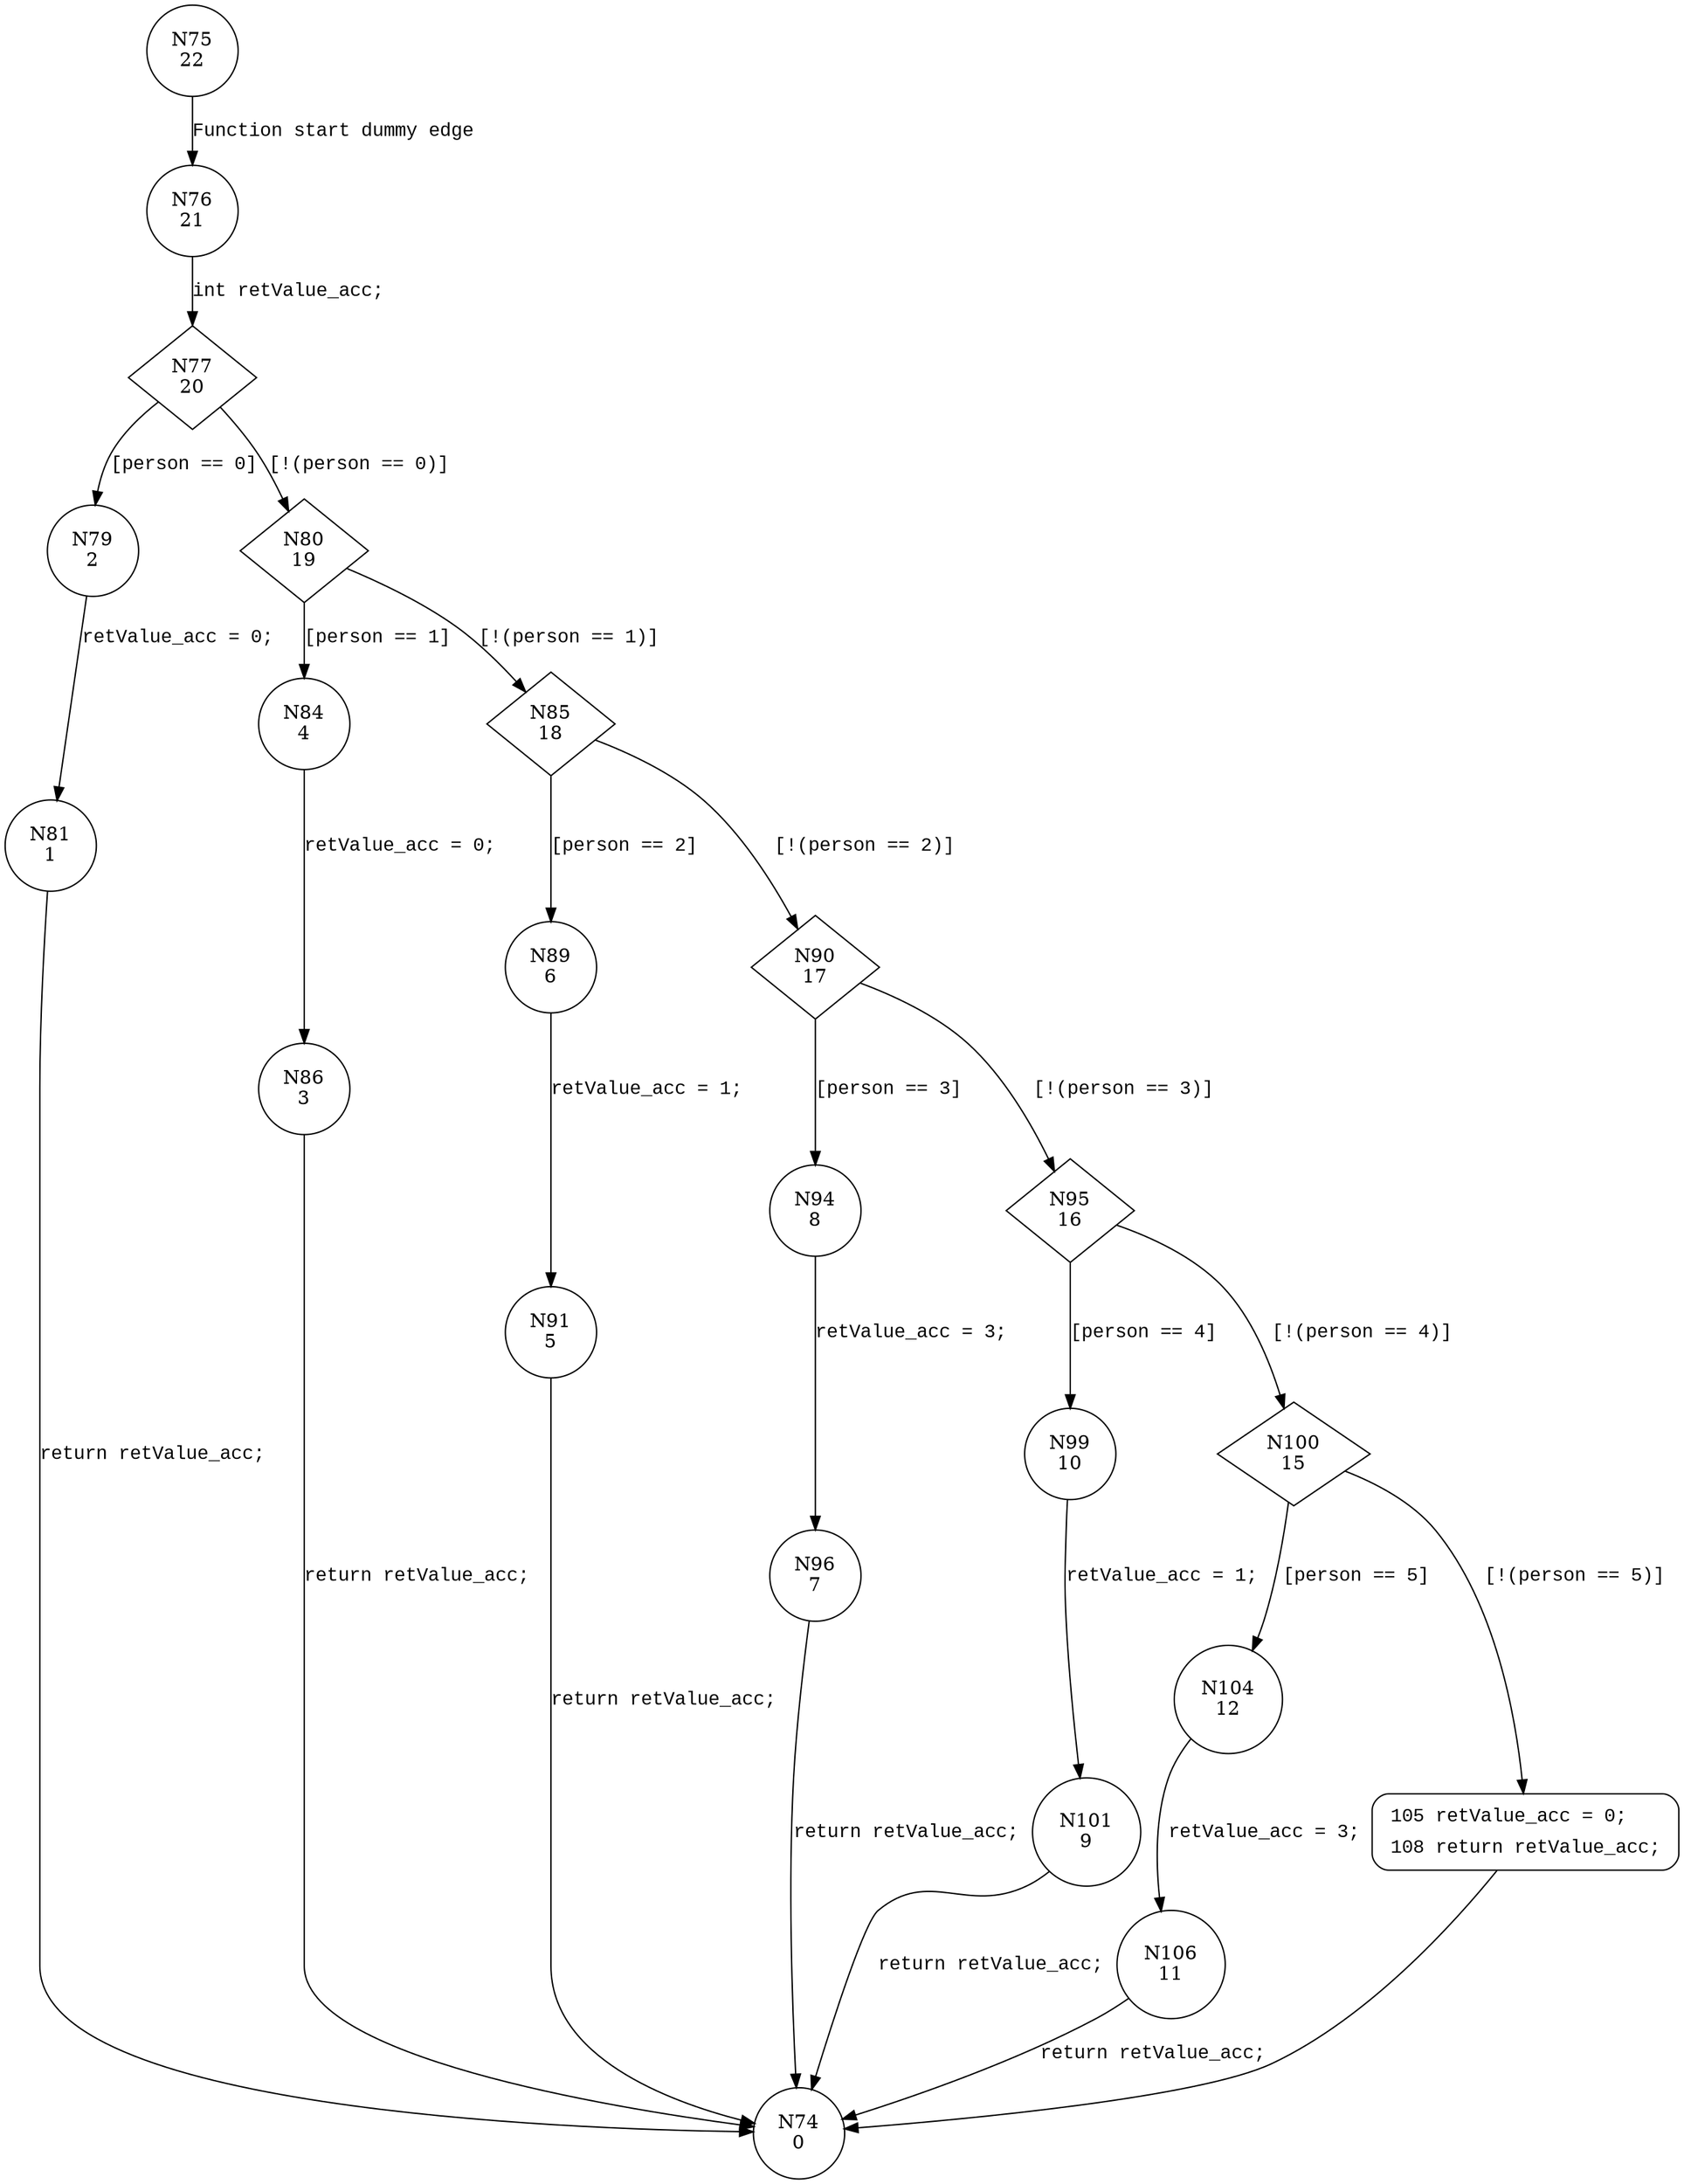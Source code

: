 digraph getDestination {
75 [shape="circle" label="N75\n22"]
76 [shape="circle" label="N76\n21"]
77 [shape="diamond" label="N77\n20"]
79 [shape="circle" label="N79\n2"]
80 [shape="diamond" label="N80\n19"]
84 [shape="circle" label="N84\n4"]
85 [shape="diamond" label="N85\n18"]
89 [shape="circle" label="N89\n6"]
90 [shape="diamond" label="N90\n17"]
94 [shape="circle" label="N94\n8"]
95 [shape="diamond" label="N95\n16"]
99 [shape="circle" label="N99\n10"]
100 [shape="diamond" label="N100\n15"]
104 [shape="circle" label="N104\n12"]
105 [shape="circle" label="N105\n14"]
106 [shape="circle" label="N106\n11"]
101 [shape="circle" label="N101\n9"]
96 [shape="circle" label="N96\n7"]
91 [shape="circle" label="N91\n5"]
86 [shape="circle" label="N86\n3"]
81 [shape="circle" label="N81\n1"]
74 [shape="circle" label="N74\n0"]
105 [style="filled,bold" penwidth="1" fillcolor="white" fontname="Courier New" shape="Mrecord" label=<<table border="0" cellborder="0" cellpadding="3" bgcolor="white"><tr><td align="right">105</td><td align="left">retValue_acc = 0;</td></tr><tr><td align="right">108</td><td align="left">return retValue_acc;</td></tr></table>>]
105 -> 74[label=""]
75 -> 76 [label="Function start dummy edge" fontname="Courier New"]
77 -> 79 [label="[person == 0]" fontname="Courier New"]
77 -> 80 [label="[!(person == 0)]" fontname="Courier New"]
80 -> 84 [label="[person == 1]" fontname="Courier New"]
80 -> 85 [label="[!(person == 1)]" fontname="Courier New"]
85 -> 89 [label="[person == 2]" fontname="Courier New"]
85 -> 90 [label="[!(person == 2)]" fontname="Courier New"]
90 -> 94 [label="[person == 3]" fontname="Courier New"]
90 -> 95 [label="[!(person == 3)]" fontname="Courier New"]
95 -> 99 [label="[person == 4]" fontname="Courier New"]
95 -> 100 [label="[!(person == 4)]" fontname="Courier New"]
100 -> 104 [label="[person == 5]" fontname="Courier New"]
100 -> 105 [label="[!(person == 5)]" fontname="Courier New"]
104 -> 106 [label="retValue_acc = 3;" fontname="Courier New"]
99 -> 101 [label="retValue_acc = 1;" fontname="Courier New"]
94 -> 96 [label="retValue_acc = 3;" fontname="Courier New"]
89 -> 91 [label="retValue_acc = 1;" fontname="Courier New"]
84 -> 86 [label="retValue_acc = 0;" fontname="Courier New"]
79 -> 81 [label="retValue_acc = 0;" fontname="Courier New"]
76 -> 77 [label="int retValue_acc;" fontname="Courier New"]
106 -> 74 [label="return retValue_acc;" fontname="Courier New"]
101 -> 74 [label="return retValue_acc;" fontname="Courier New"]
96 -> 74 [label="return retValue_acc;" fontname="Courier New"]
91 -> 74 [label="return retValue_acc;" fontname="Courier New"]
86 -> 74 [label="return retValue_acc;" fontname="Courier New"]
81 -> 74 [label="return retValue_acc;" fontname="Courier New"]
}